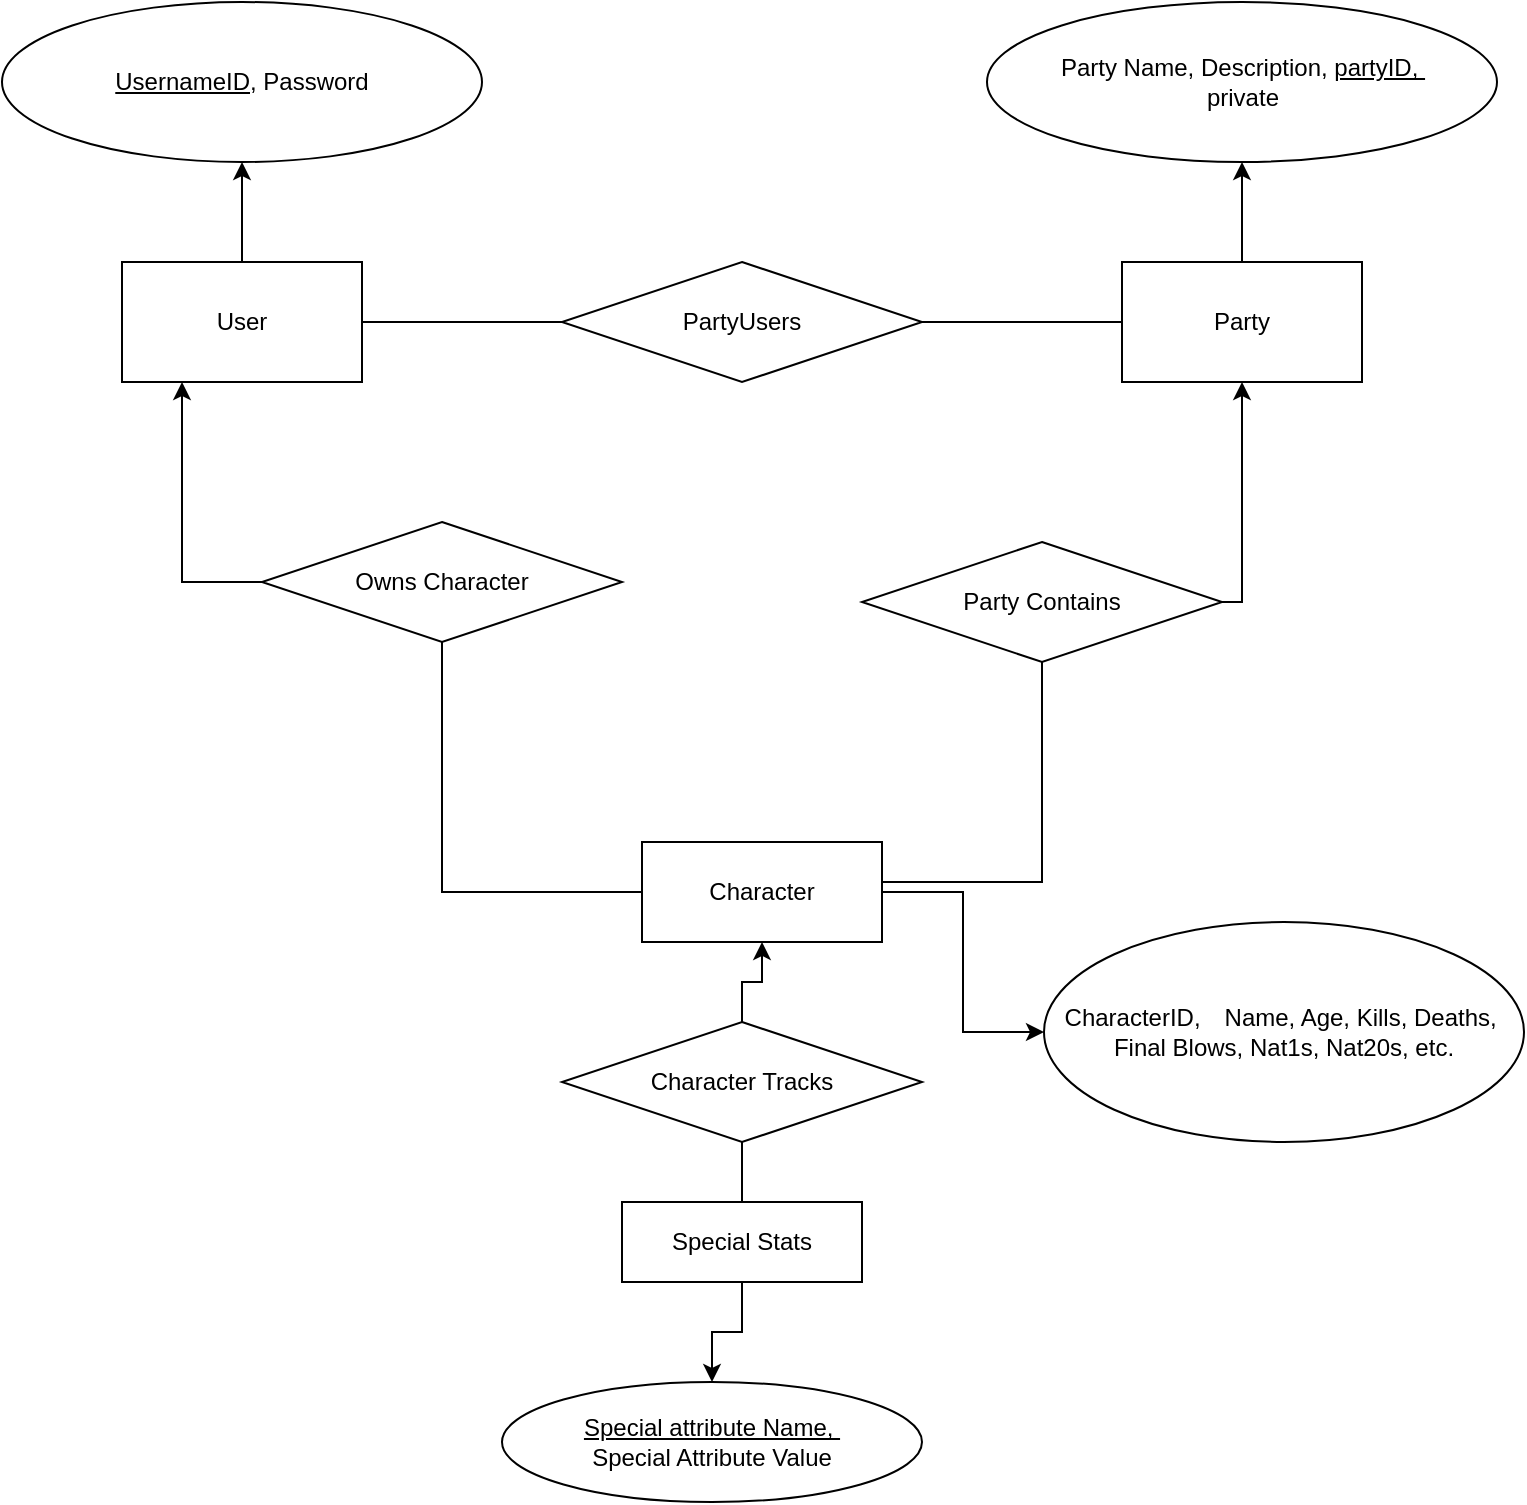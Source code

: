 <mxfile version="21.0.1" type="device"><diagram id="5JzzUo48VZVARsHGbJbE" name="Page-1"><mxGraphModel dx="560" dy="855" grid="1" gridSize="10" guides="1" tooltips="1" connect="1" arrows="1" fold="1" page="1" pageScale="1" pageWidth="850" pageHeight="1100" math="0" shadow="0"><root><mxCell id="0"/><mxCell id="1" parent="0"/><mxCell id="6827t5keNoFTVMZQiylp-18" value="" style="edgeStyle=orthogonalEdgeStyle;rounded=0;orthogonalLoop=1;jettySize=auto;html=1;" edge="1" parent="1" source="6827t5keNoFTVMZQiylp-1" target="6827t5keNoFTVMZQiylp-17"><mxGeometry relative="1" as="geometry"/></mxCell><mxCell id="6827t5keNoFTVMZQiylp-1" value="User" style="rounded=0;whiteSpace=wrap;html=1;" vertex="1" parent="1"><mxGeometry x="80" y="270" width="120" height="60" as="geometry"/></mxCell><mxCell id="6827t5keNoFTVMZQiylp-20" value="" style="edgeStyle=orthogonalEdgeStyle;rounded=0;orthogonalLoop=1;jettySize=auto;html=1;" edge="1" parent="1" source="6827t5keNoFTVMZQiylp-2" target="6827t5keNoFTVMZQiylp-19"><mxGeometry relative="1" as="geometry"/></mxCell><mxCell id="6827t5keNoFTVMZQiylp-2" value="Party" style="rounded=0;whiteSpace=wrap;html=1;" vertex="1" parent="1"><mxGeometry x="580" y="270" width="120" height="60" as="geometry"/></mxCell><mxCell id="6827t5keNoFTVMZQiylp-11" style="edgeStyle=orthogonalEdgeStyle;rounded=0;orthogonalLoop=1;jettySize=auto;html=1;entryX=0.5;entryY=1;entryDx=0;entryDy=0;endArrow=none;endFill=0;" edge="1" parent="1" source="6827t5keNoFTVMZQiylp-3" target="6827t5keNoFTVMZQiylp-8"><mxGeometry relative="1" as="geometry"><Array as="points"><mxPoint x="240" y="585"/></Array></mxGeometry></mxCell><mxCell id="6827t5keNoFTVMZQiylp-13" style="edgeStyle=orthogonalEdgeStyle;rounded=0;orthogonalLoop=1;jettySize=auto;html=1;entryX=0.5;entryY=1;entryDx=0;entryDy=0;endArrow=none;endFill=0;" edge="1" parent="1" source="6827t5keNoFTVMZQiylp-3" target="6827t5keNoFTVMZQiylp-6"><mxGeometry relative="1" as="geometry"><Array as="points"><mxPoint x="540" y="580"/></Array></mxGeometry></mxCell><mxCell id="6827t5keNoFTVMZQiylp-22" value="" style="edgeStyle=orthogonalEdgeStyle;rounded=0;orthogonalLoop=1;jettySize=auto;html=1;" edge="1" parent="1" source="6827t5keNoFTVMZQiylp-3" target="6827t5keNoFTVMZQiylp-21"><mxGeometry relative="1" as="geometry"/></mxCell><mxCell id="6827t5keNoFTVMZQiylp-3" value="Character" style="rounded=0;whiteSpace=wrap;html=1;" vertex="1" parent="1"><mxGeometry x="340" y="560" width="120" height="50" as="geometry"/></mxCell><mxCell id="6827t5keNoFTVMZQiylp-24" value="" style="edgeStyle=orthogonalEdgeStyle;rounded=0;orthogonalLoop=1;jettySize=auto;html=1;" edge="1" parent="1" source="6827t5keNoFTVMZQiylp-4" target="6827t5keNoFTVMZQiylp-23"><mxGeometry relative="1" as="geometry"/></mxCell><mxCell id="6827t5keNoFTVMZQiylp-4" value="Special Stats" style="rounded=0;whiteSpace=wrap;html=1;" vertex="1" parent="1"><mxGeometry x="330" y="740" width="120" height="40" as="geometry"/></mxCell><mxCell id="6827t5keNoFTVMZQiylp-9" style="edgeStyle=orthogonalEdgeStyle;rounded=0;orthogonalLoop=1;jettySize=auto;html=1;endArrow=none;endFill=0;" edge="1" parent="1" source="6827t5keNoFTVMZQiylp-5" target="6827t5keNoFTVMZQiylp-4"><mxGeometry relative="1" as="geometry"/></mxCell><mxCell id="6827t5keNoFTVMZQiylp-10" style="edgeStyle=orthogonalEdgeStyle;rounded=0;orthogonalLoop=1;jettySize=auto;html=1;entryX=0.5;entryY=1;entryDx=0;entryDy=0;" edge="1" parent="1" source="6827t5keNoFTVMZQiylp-5" target="6827t5keNoFTVMZQiylp-3"><mxGeometry relative="1" as="geometry"/></mxCell><mxCell id="6827t5keNoFTVMZQiylp-5" value="Character Tracks" style="rhombus;whiteSpace=wrap;html=1;" vertex="1" parent="1"><mxGeometry x="300" y="650" width="180" height="60" as="geometry"/></mxCell><mxCell id="6827t5keNoFTVMZQiylp-14" style="edgeStyle=orthogonalEdgeStyle;rounded=0;orthogonalLoop=1;jettySize=auto;html=1;entryX=0.5;entryY=1;entryDx=0;entryDy=0;endArrow=classic;endFill=1;" edge="1" parent="1" source="6827t5keNoFTVMZQiylp-6" target="6827t5keNoFTVMZQiylp-2"><mxGeometry relative="1" as="geometry"><Array as="points"><mxPoint x="640" y="440"/></Array></mxGeometry></mxCell><mxCell id="6827t5keNoFTVMZQiylp-6" value="Party Contains" style="rhombus;whiteSpace=wrap;html=1;" vertex="1" parent="1"><mxGeometry x="450" y="410" width="180" height="60" as="geometry"/></mxCell><mxCell id="6827t5keNoFTVMZQiylp-15" style="edgeStyle=orthogonalEdgeStyle;rounded=0;orthogonalLoop=1;jettySize=auto;html=1;entryX=0;entryY=0.5;entryDx=0;entryDy=0;endArrow=none;endFill=0;" edge="1" parent="1" source="6827t5keNoFTVMZQiylp-7" target="6827t5keNoFTVMZQiylp-2"><mxGeometry relative="1" as="geometry"/></mxCell><mxCell id="6827t5keNoFTVMZQiylp-16" style="edgeStyle=orthogonalEdgeStyle;rounded=0;orthogonalLoop=1;jettySize=auto;html=1;entryX=1;entryY=0.5;entryDx=0;entryDy=0;endArrow=none;endFill=0;" edge="1" parent="1" source="6827t5keNoFTVMZQiylp-7" target="6827t5keNoFTVMZQiylp-1"><mxGeometry relative="1" as="geometry"/></mxCell><mxCell id="6827t5keNoFTVMZQiylp-7" value="PartyUsers" style="rhombus;whiteSpace=wrap;html=1;" vertex="1" parent="1"><mxGeometry x="300" y="270" width="180" height="60" as="geometry"/></mxCell><mxCell id="6827t5keNoFTVMZQiylp-12" style="edgeStyle=orthogonalEdgeStyle;rounded=0;orthogonalLoop=1;jettySize=auto;html=1;entryX=0.25;entryY=1;entryDx=0;entryDy=0;endArrow=classic;endFill=1;" edge="1" parent="1" source="6827t5keNoFTVMZQiylp-8" target="6827t5keNoFTVMZQiylp-1"><mxGeometry relative="1" as="geometry"><Array as="points"><mxPoint x="110" y="430"/></Array></mxGeometry></mxCell><mxCell id="6827t5keNoFTVMZQiylp-8" value="Owns Character" style="rhombus;whiteSpace=wrap;html=1;" vertex="1" parent="1"><mxGeometry x="150" y="400" width="180" height="60" as="geometry"/></mxCell><mxCell id="6827t5keNoFTVMZQiylp-17" value="&lt;u&gt;UsernameID&lt;/u&gt;, Password" style="ellipse;whiteSpace=wrap;html=1;rounded=0;" vertex="1" parent="1"><mxGeometry x="20" y="140" width="240" height="80" as="geometry"/></mxCell><mxCell id="6827t5keNoFTVMZQiylp-19" value="Party Name, Description, &lt;u&gt;partyID,&amp;nbsp;&lt;/u&gt;&lt;br&gt;private" style="ellipse;whiteSpace=wrap;html=1;rounded=0;" vertex="1" parent="1"><mxGeometry x="512.5" y="140" width="255" height="80" as="geometry"/></mxCell><mxCell id="6827t5keNoFTVMZQiylp-21" value="CharacterID, &lt;span style=&quot;white-space: pre;&quot;&gt;&#9;&lt;/span&gt;Name, Age, Kills, Deaths,&amp;nbsp;&lt;br&gt;Final Blows, Nat1s, Nat20s, etc." style="ellipse;whiteSpace=wrap;html=1;rounded=0;" vertex="1" parent="1"><mxGeometry x="541" y="600" width="240" height="110" as="geometry"/></mxCell><mxCell id="6827t5keNoFTVMZQiylp-23" value="&lt;u&gt;Special attribute Name,&amp;nbsp;&lt;br&gt;&lt;/u&gt;Special Attribute Value" style="ellipse;whiteSpace=wrap;html=1;rounded=0;" vertex="1" parent="1"><mxGeometry x="270" y="830" width="210" height="60" as="geometry"/></mxCell></root></mxGraphModel></diagram></mxfile>